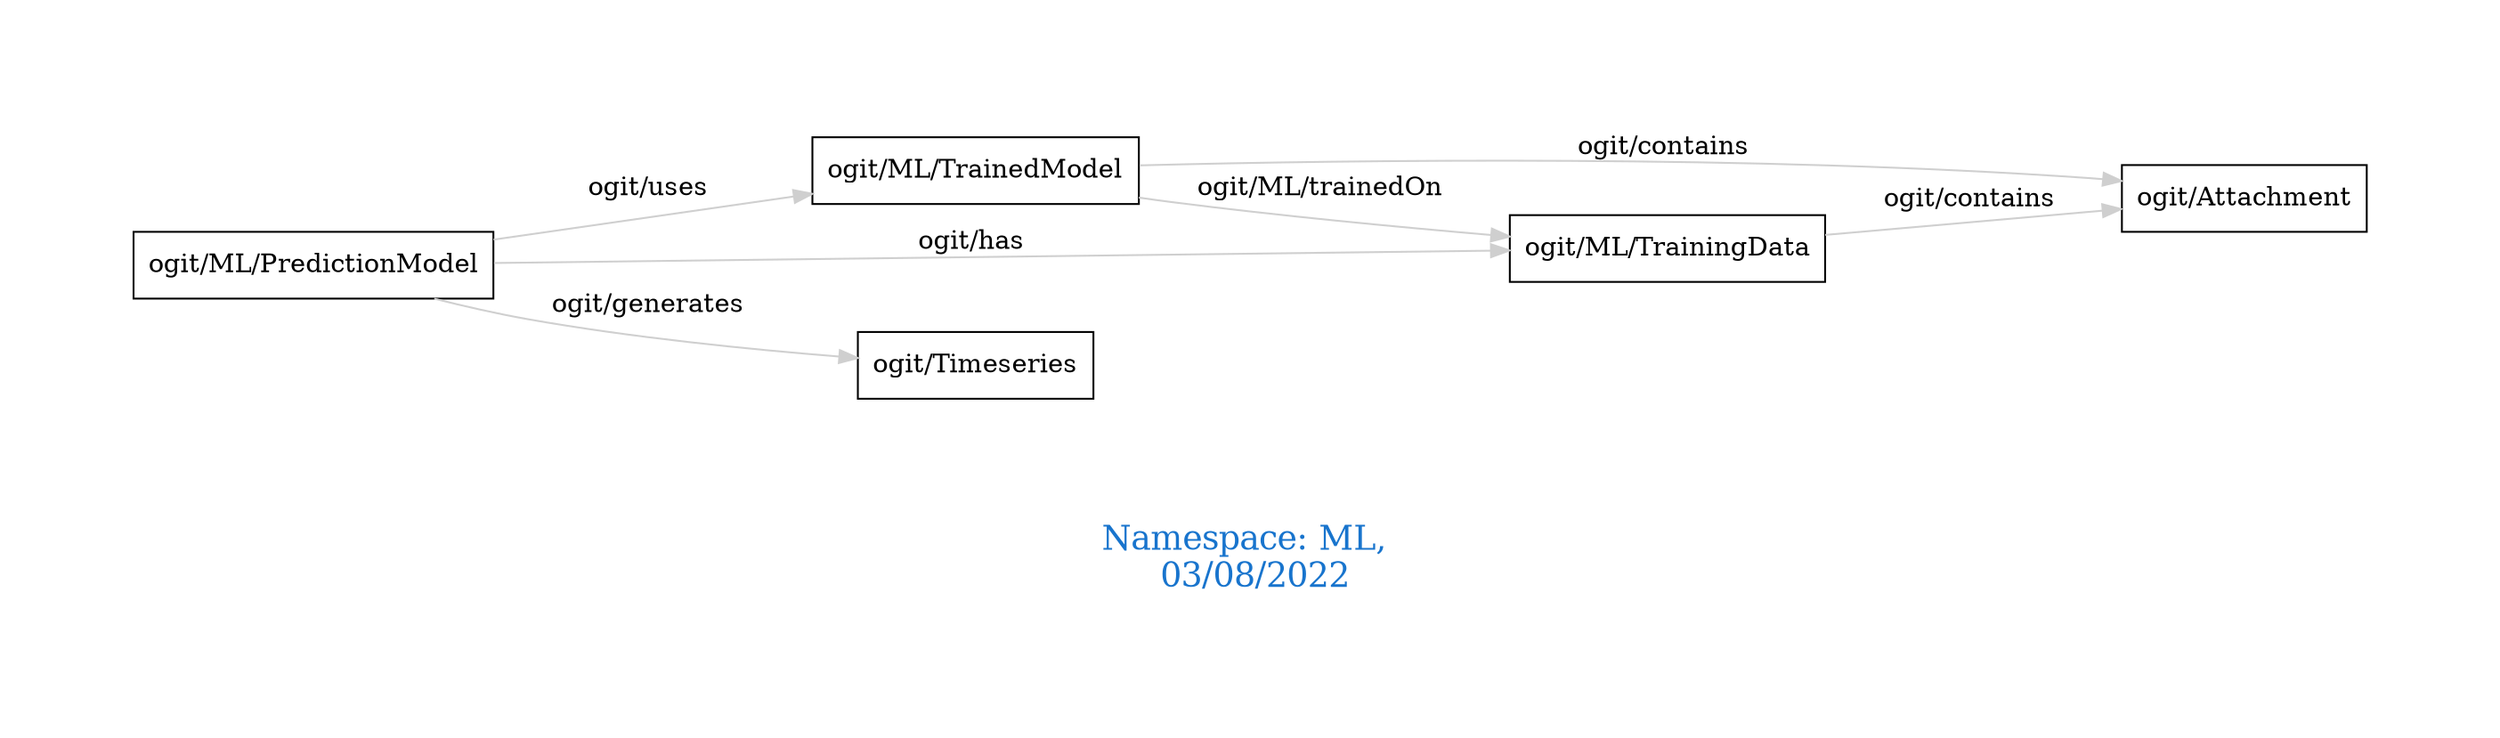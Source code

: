 digraph OGIT_ontology {
 graph [ rankdir= LR,pad=1 
fontsize = 18,
fontcolor= dodgerblue3,label = "\n\n\nNamespace: ML, \n 03/08/2022"];
node[shape=polygon];
edge [  color="gray81"];

   "ogit/ML/TrainedModel" -> "ogit/Attachment" [label="   ogit/contains    "];
   "ogit/ML/TrainingData" -> "ogit/Attachment" [label="   ogit/contains    "];
   "ogit/ML/PredictionModel" -> "ogit/Timeseries" [label="   ogit/generates    "];
   "ogit/ML/TrainedModel" -> "ogit/ML/TrainingData" [label="   ogit/ML/trainedOn    "];
   "ogit/ML/PredictionModel" -> "ogit/ML/TrainedModel" [label="   ogit/uses    "];
   "ogit/ML/PredictionModel" -> "ogit/ML/TrainingData" [label="   ogit/has    "];
}
